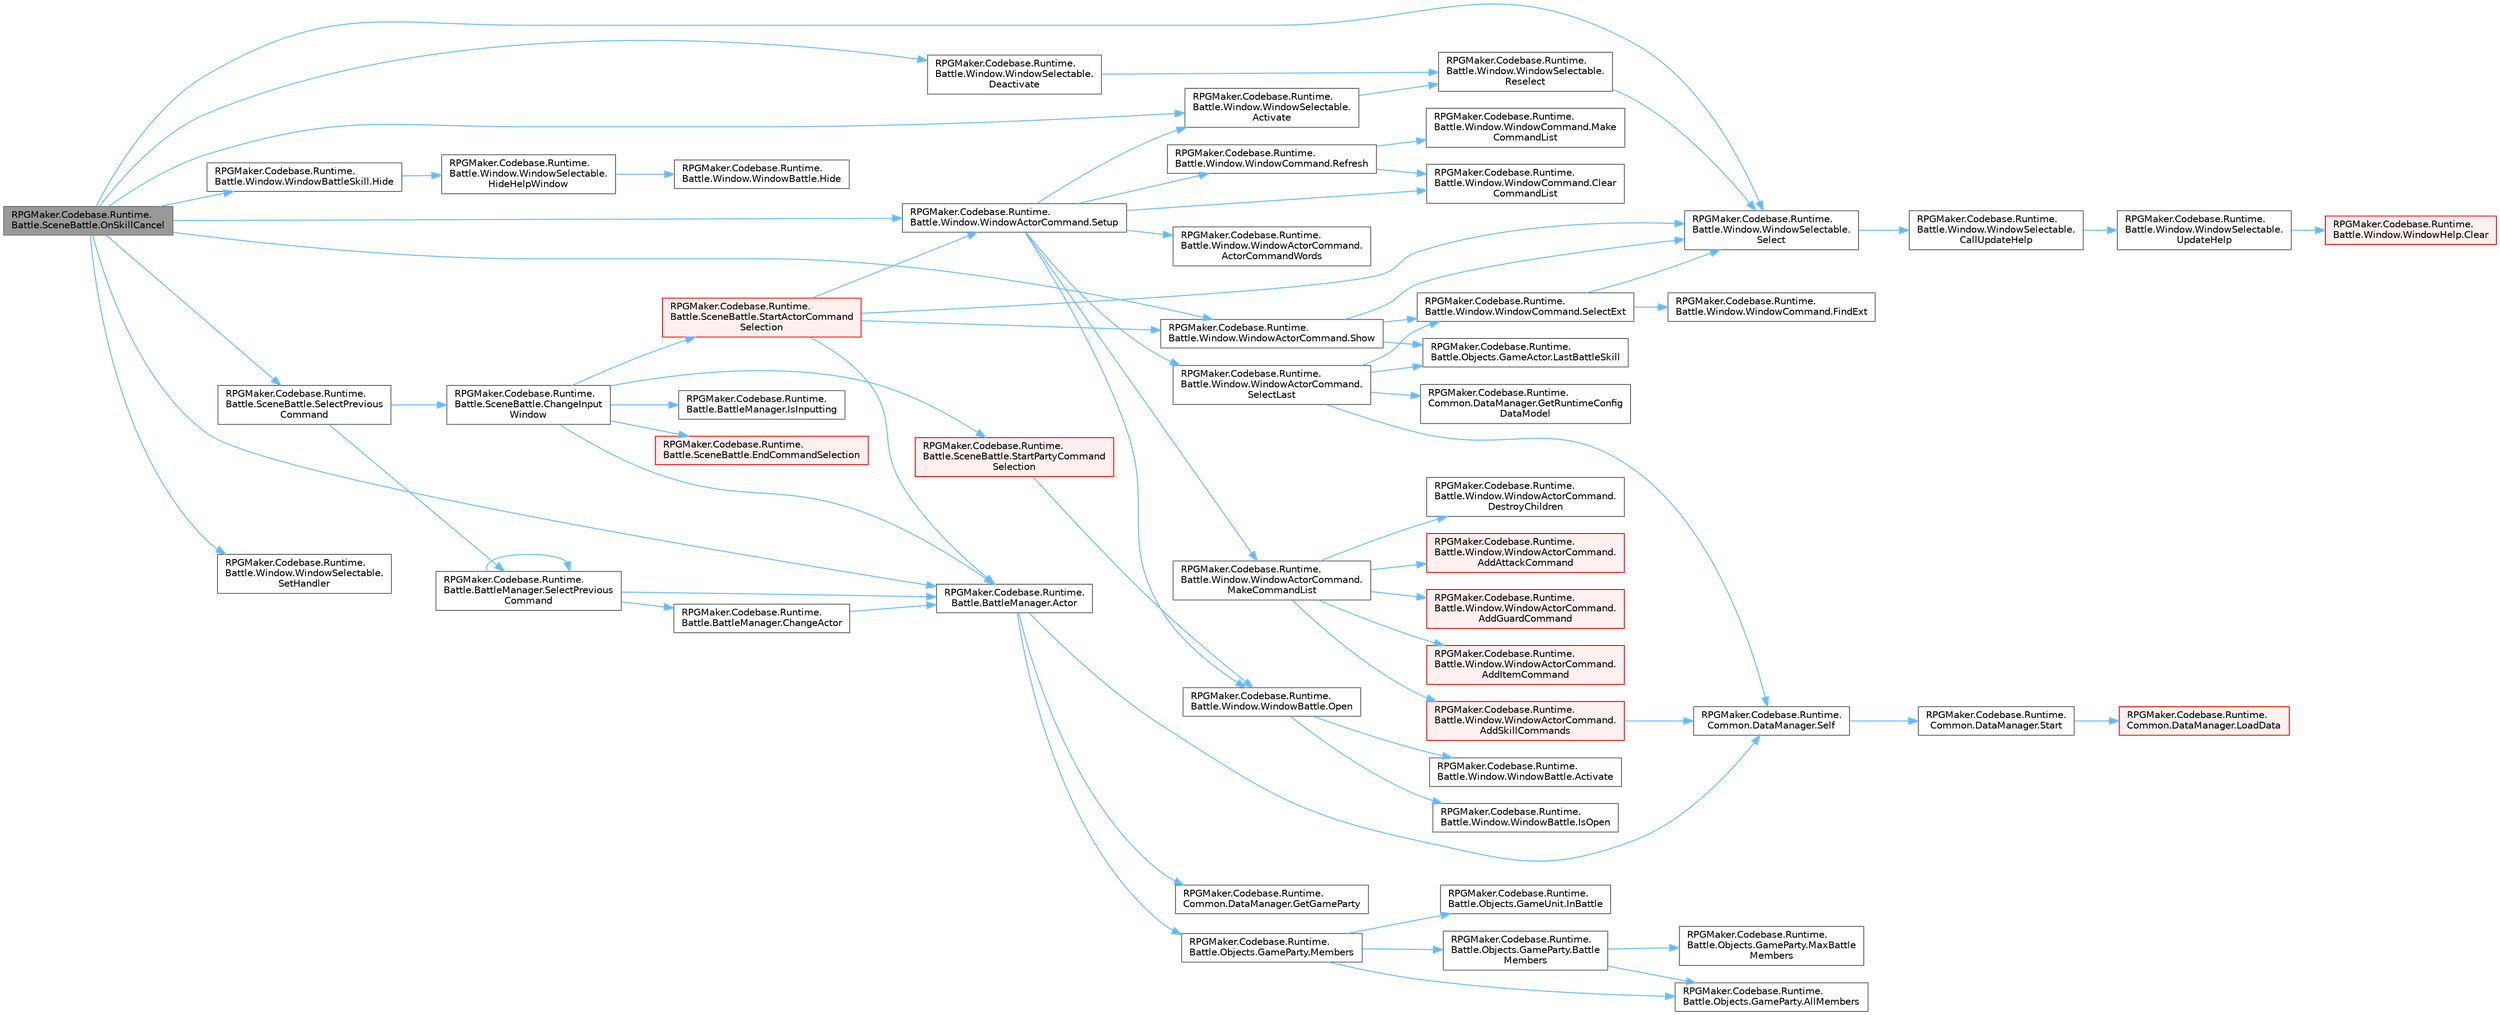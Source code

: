 digraph "RPGMaker.Codebase.Runtime.Battle.SceneBattle.OnSkillCancel"
{
 // LATEX_PDF_SIZE
  bgcolor="transparent";
  edge [fontname=Helvetica,fontsize=10,labelfontname=Helvetica,labelfontsize=10];
  node [fontname=Helvetica,fontsize=10,shape=box,height=0.2,width=0.4];
  rankdir="LR";
  Node1 [id="Node000001",label="RPGMaker.Codebase.Runtime.\lBattle.SceneBattle.OnSkillCancel",height=0.2,width=0.4,color="gray40", fillcolor="grey60", style="filled", fontcolor="black",tooltip="[スキル]ウィンドウで[キャンセル]が選択された時のハンドラ"];
  Node1 -> Node2 [id="edge1_Node000001_Node000002",color="steelblue1",style="solid",tooltip=" "];
  Node2 [id="Node000002",label="RPGMaker.Codebase.Runtime.\lBattle.Window.WindowSelectable.\lActivate",height=0.2,width=0.4,color="grey40", fillcolor="white", style="filled",URL="$dd/d48/class_r_p_g_maker_1_1_codebase_1_1_runtime_1_1_battle_1_1_window_1_1_window_selectable.html#a743b97a02e9931a22b9f22a0893b2131",tooltip="ウィンドウをアクティブにする"];
  Node2 -> Node3 [id="edge2_Node000002_Node000003",color="steelblue1",style="solid",tooltip=" "];
  Node3 [id="Node000003",label="RPGMaker.Codebase.Runtime.\lBattle.Window.WindowSelectable.\lReselect",height=0.2,width=0.4,color="grey40", fillcolor="white", style="filled",URL="$dd/d48/class_r_p_g_maker_1_1_codebase_1_1_runtime_1_1_battle_1_1_window_1_1_window_selectable.html#af7568e15ea2da07d708c1563466b47e7",tooltip="項目の再選択"];
  Node3 -> Node4 [id="edge3_Node000003_Node000004",color="steelblue1",style="solid",tooltip=" "];
  Node4 [id="Node000004",label="RPGMaker.Codebase.Runtime.\lBattle.Window.WindowSelectable.\lSelect",height=0.2,width=0.4,color="grey40", fillcolor="white", style="filled",URL="$dd/d48/class_r_p_g_maker_1_1_codebase_1_1_runtime_1_1_battle_1_1_window_1_1_window_selectable.html#a8ba5cef6de0c004bbfa758250e4d8c1c",tooltip="指定した番号の項目を選択"];
  Node4 -> Node5 [id="edge4_Node000004_Node000005",color="steelblue1",style="solid",tooltip=" "];
  Node5 [id="Node000005",label="RPGMaker.Codebase.Runtime.\lBattle.Window.WindowSelectable.\lCallUpdateHelp",height=0.2,width=0.4,color="grey40", fillcolor="white", style="filled",URL="$dd/d48/class_r_p_g_maker_1_1_codebase_1_1_runtime_1_1_battle_1_1_window_1_1_window_selectable.html#a6f1a9097d848624fce0bbec107eb9964",tooltip="ヘルプのアップデートを呼ぶ"];
  Node5 -> Node6 [id="edge5_Node000005_Node000006",color="steelblue1",style="solid",tooltip=" "];
  Node6 [id="Node000006",label="RPGMaker.Codebase.Runtime.\lBattle.Window.WindowSelectable.\lUpdateHelp",height=0.2,width=0.4,color="grey40", fillcolor="white", style="filled",URL="$dd/d48/class_r_p_g_maker_1_1_codebase_1_1_runtime_1_1_battle_1_1_window_1_1_window_selectable.html#a15953e39b7c68d748b8b8fc7e17624b8",tooltip="ヘルプウィンドウをアップデート"];
  Node6 -> Node7 [id="edge6_Node000006_Node000007",color="steelblue1",style="solid",tooltip=" "];
  Node7 [id="Node000007",label="RPGMaker.Codebase.Runtime.\lBattle.Window.WindowHelp.Clear",height=0.2,width=0.4,color="red", fillcolor="#FFF0F0", style="filled",URL="$d6/d64/class_r_p_g_maker_1_1_codebase_1_1_runtime_1_1_battle_1_1_window_1_1_window_help.html#a06800e39de3fa92a88bd5dace09c485e",tooltip="文字の消去"];
  Node1 -> Node10 [id="edge7_Node000001_Node000010",color="steelblue1",style="solid",tooltip=" "];
  Node10 [id="Node000010",label="RPGMaker.Codebase.Runtime.\lBattle.BattleManager.Actor",height=0.2,width=0.4,color="grey40", fillcolor="white", style="filled",URL="$d3/d0c/class_r_p_g_maker_1_1_codebase_1_1_runtime_1_1_battle_1_1_battle_manager.html#af748afa09d64d252aac59c45f02b5a34",tooltip="アクターを返す"];
  Node10 -> Node11 [id="edge8_Node000010_Node000011",color="steelblue1",style="solid",tooltip=" "];
  Node11 [id="Node000011",label="RPGMaker.Codebase.Runtime.\lCommon.DataManager.GetGameParty",height=0.2,width=0.4,color="grey40", fillcolor="white", style="filled",URL="$d5/d08/class_r_p_g_maker_1_1_codebase_1_1_runtime_1_1_common_1_1_data_manager.html#a51ad2669c15aba611fa704eb84001f8c",tooltip=" "];
  Node10 -> Node12 [id="edge9_Node000010_Node000012",color="steelblue1",style="solid",tooltip=" "];
  Node12 [id="Node000012",label="RPGMaker.Codebase.Runtime.\lBattle.Objects.GameParty.Members",height=0.2,width=0.4,color="grey40", fillcolor="white", style="filled",URL="$d7/db3/class_r_p_g_maker_1_1_codebase_1_1_runtime_1_1_battle_1_1_objects_1_1_game_party.html#ae6820419564b17670564aad1bf41ff29",tooltip="戦闘中のバトラー生死問わず全て配列で返す"];
  Node12 -> Node13 [id="edge10_Node000012_Node000013",color="steelblue1",style="solid",tooltip=" "];
  Node13 [id="Node000013",label="RPGMaker.Codebase.Runtime.\lBattle.Objects.GameParty.AllMembers",height=0.2,width=0.4,color="grey40", fillcolor="white", style="filled",URL="$d7/db3/class_r_p_g_maker_1_1_codebase_1_1_runtime_1_1_battle_1_1_objects_1_1_game_party.html#a5ddba874c7edcee24070edc19331f21b",tooltip="パーティの全アクターを配列で返す"];
  Node12 -> Node14 [id="edge11_Node000012_Node000014",color="steelblue1",style="solid",tooltip=" "];
  Node14 [id="Node000014",label="RPGMaker.Codebase.Runtime.\lBattle.Objects.GameParty.Battle\lMembers",height=0.2,width=0.4,color="grey40", fillcolor="white", style="filled",URL="$d7/db3/class_r_p_g_maker_1_1_codebase_1_1_runtime_1_1_battle_1_1_objects_1_1_game_party.html#ac5ac2ccd4638ad18d4033b71c57ba156",tooltip="戦闘に参加する全アクターを配列で返す"];
  Node14 -> Node13 [id="edge12_Node000014_Node000013",color="steelblue1",style="solid",tooltip=" "];
  Node14 -> Node15 [id="edge13_Node000014_Node000015",color="steelblue1",style="solid",tooltip=" "];
  Node15 [id="Node000015",label="RPGMaker.Codebase.Runtime.\lBattle.Objects.GameParty.MaxBattle\lMembers",height=0.2,width=0.4,color="grey40", fillcolor="white", style="filled",URL="$d7/db3/class_r_p_g_maker_1_1_codebase_1_1_runtime_1_1_battle_1_1_objects_1_1_game_party.html#ad6fe33d8881f2757ddfab1ca1d2a595b",tooltip="戦闘参加メンバーの最大数(規定値:4)を返す"];
  Node12 -> Node16 [id="edge14_Node000012_Node000016",color="steelblue1",style="solid",tooltip=" "];
  Node16 [id="Node000016",label="RPGMaker.Codebase.Runtime.\lBattle.Objects.GameUnit.InBattle",height=0.2,width=0.4,color="grey40", fillcolor="white", style="filled",URL="$d5/dd1/class_r_p_g_maker_1_1_codebase_1_1_runtime_1_1_battle_1_1_objects_1_1_game_unit.html#a47931877561eb635d2604bb942faf61b",tooltip="戦闘中か"];
  Node10 -> Node17 [id="edge15_Node000010_Node000017",color="steelblue1",style="solid",tooltip=" "];
  Node17 [id="Node000017",label="RPGMaker.Codebase.Runtime.\lCommon.DataManager.Self",height=0.2,width=0.4,color="grey40", fillcolor="white", style="filled",URL="$d5/d08/class_r_p_g_maker_1_1_codebase_1_1_runtime_1_1_common_1_1_data_manager.html#a8f0a40fd71fe0a873d1905e106299934",tooltip=" "];
  Node17 -> Node18 [id="edge16_Node000017_Node000018",color="steelblue1",style="solid",tooltip=" "];
  Node18 [id="Node000018",label="RPGMaker.Codebase.Runtime.\lCommon.DataManager.Start",height=0.2,width=0.4,color="grey40", fillcolor="white", style="filled",URL="$d5/d08/class_r_p_g_maker_1_1_codebase_1_1_runtime_1_1_common_1_1_data_manager.html#ace8f5b29b336a071e6383ecdbe0f85c5",tooltip=" "];
  Node18 -> Node19 [id="edge17_Node000018_Node000019",color="steelblue1",style="solid",tooltip=" "];
  Node19 [id="Node000019",label="RPGMaker.Codebase.Runtime.\lCommon.DataManager.LoadData",height=0.2,width=0.4,color="red", fillcolor="#FFF0F0", style="filled",URL="$d5/d08/class_r_p_g_maker_1_1_codebase_1_1_runtime_1_1_common_1_1_data_manager.html#a42e1175b0a1dc3a225503e007043dc86",tooltip=" "];
  Node1 -> Node55 [id="edge18_Node000001_Node000055",color="steelblue1",style="solid",tooltip=" "];
  Node55 [id="Node000055",label="RPGMaker.Codebase.Runtime.\lBattle.Window.WindowSelectable.\lDeactivate",height=0.2,width=0.4,color="grey40", fillcolor="white", style="filled",URL="$dd/d48/class_r_p_g_maker_1_1_codebase_1_1_runtime_1_1_battle_1_1_window_1_1_window_selectable.html#a24e507f191e38d818b8b39d33054e689",tooltip="非アクティブにする"];
  Node55 -> Node3 [id="edge19_Node000055_Node000003",color="steelblue1",style="solid",tooltip=" "];
  Node1 -> Node56 [id="edge20_Node000001_Node000056",color="steelblue1",style="solid",tooltip=" "];
  Node56 [id="Node000056",label="RPGMaker.Codebase.Runtime.\lBattle.Window.WindowBattleSkill.Hide",height=0.2,width=0.4,color="grey40", fillcolor="white", style="filled",URL="$d4/d31/class_r_p_g_maker_1_1_codebase_1_1_runtime_1_1_battle_1_1_window_1_1_window_battle_skill.html#a6d5730315947c3ff6e171c340033f895",tooltip="ウィンドウを非表示(閉じるわけではない)"];
  Node56 -> Node57 [id="edge21_Node000056_Node000057",color="steelblue1",style="solid",tooltip=" "];
  Node57 [id="Node000057",label="RPGMaker.Codebase.Runtime.\lBattle.Window.WindowSelectable.\lHideHelpWindow",height=0.2,width=0.4,color="grey40", fillcolor="white", style="filled",URL="$dd/d48/class_r_p_g_maker_1_1_codebase_1_1_runtime_1_1_battle_1_1_window_1_1_window_selectable.html#a78c659061f65b01825f01ae0040b1457",tooltip="ヘルプウィンドウを非表示"];
  Node57 -> Node58 [id="edge22_Node000057_Node000058",color="steelblue1",style="solid",tooltip=" "];
  Node58 [id="Node000058",label="RPGMaker.Codebase.Runtime.\lBattle.Window.WindowBattle.Hide",height=0.2,width=0.4,color="grey40", fillcolor="white", style="filled",URL="$d1/d3a/class_r_p_g_maker_1_1_codebase_1_1_runtime_1_1_battle_1_1_window_1_1_window_battle.html#a9d17ffa21af7ce8e1ff44396e7e27078",tooltip="ウィンドウを非表示(閉じるわけではない)"];
  Node1 -> Node4 [id="edge23_Node000001_Node000004",color="steelblue1",style="solid",tooltip=" "];
  Node1 -> Node59 [id="edge24_Node000001_Node000059",color="steelblue1",style="solid",tooltip=" "];
  Node59 [id="Node000059",label="RPGMaker.Codebase.Runtime.\lBattle.SceneBattle.SelectPrevious\lCommand",height=0.2,width=0.4,color="grey40", fillcolor="white", style="filled",URL="$dd/d83/class_r_p_g_maker_1_1_codebase_1_1_runtime_1_1_battle_1_1_scene_battle.html#ae66c1bae9ae74ecbb99d3af5856d8cbc",tooltip="ひとつ前のコマンドを選択"];
  Node59 -> Node60 [id="edge25_Node000059_Node000060",color="steelblue1",style="solid",tooltip=" "];
  Node60 [id="Node000060",label="RPGMaker.Codebase.Runtime.\lBattle.SceneBattle.ChangeInput\lWindow",height=0.2,width=0.4,color="grey40", fillcolor="white", style="filled",URL="$dd/d83/class_r_p_g_maker_1_1_codebase_1_1_runtime_1_1_battle_1_1_scene_battle.html#af9ea7537c5f6dcfd13cb79e50c5a680c",tooltip="[パーティ]か[アクター]のコマンドウィンドウの選択、非選択を状態に応じて切り替え"];
  Node60 -> Node10 [id="edge26_Node000060_Node000010",color="steelblue1",style="solid",tooltip=" "];
  Node60 -> Node61 [id="edge27_Node000060_Node000061",color="steelblue1",style="solid",tooltip=" "];
  Node61 [id="Node000061",label="RPGMaker.Codebase.Runtime.\lBattle.SceneBattle.EndCommandSelection",height=0.2,width=0.4,color="red", fillcolor="#FFF0F0", style="filled",URL="$dd/d83/class_r_p_g_maker_1_1_codebase_1_1_runtime_1_1_battle_1_1_scene_battle.html#affafb7b742050989eda4fb190fb90a17",tooltip="コマンド選択の終了処理"];
  Node60 -> Node72 [id="edge28_Node000060_Node000072",color="steelblue1",style="solid",tooltip=" "];
  Node72 [id="Node000072",label="RPGMaker.Codebase.Runtime.\lBattle.BattleManager.IsInputting",height=0.2,width=0.4,color="grey40", fillcolor="white", style="filled",URL="$d3/d0c/class_r_p_g_maker_1_1_codebase_1_1_runtime_1_1_battle_1_1_battle_manager.html#a8accff5d890005d2168fa1529df97355",tooltip="入力中か"];
  Node60 -> Node73 [id="edge29_Node000060_Node000073",color="steelblue1",style="solid",tooltip=" "];
  Node73 [id="Node000073",label="RPGMaker.Codebase.Runtime.\lBattle.SceneBattle.StartActorCommand\lSelection",height=0.2,width=0.4,color="red", fillcolor="#FFF0F0", style="filled",URL="$dd/d83/class_r_p_g_maker_1_1_codebase_1_1_runtime_1_1_battle_1_1_scene_battle.html#a3f66aa45a944ad066eab9284925cac95",tooltip="[アクター]コマンドの選択開始"];
  Node73 -> Node10 [id="edge30_Node000073_Node000010",color="steelblue1",style="solid",tooltip=" "];
  Node73 -> Node4 [id="edge31_Node000073_Node000004",color="steelblue1",style="solid",tooltip=" "];
  Node73 -> Node75 [id="edge32_Node000073_Node000075",color="steelblue1",style="solid",tooltip=" "];
  Node75 [id="Node000075",label="RPGMaker.Codebase.Runtime.\lBattle.Window.WindowActorCommand.Setup",height=0.2,width=0.4,color="grey40", fillcolor="white", style="filled",URL="$d3/d67/class_r_p_g_maker_1_1_codebase_1_1_runtime_1_1_battle_1_1_window_1_1_window_actor_command.html#a29645d392f9d4cc293c0e65bd0c7045b",tooltip="指定アクターのコマンドを設定"];
  Node75 -> Node2 [id="edge33_Node000075_Node000002",color="steelblue1",style="solid",tooltip=" "];
  Node75 -> Node76 [id="edge34_Node000075_Node000076",color="steelblue1",style="solid",tooltip=" "];
  Node76 [id="Node000076",label="RPGMaker.Codebase.Runtime.\lBattle.Window.WindowActorCommand.\lActorCommandWords",height=0.2,width=0.4,color="grey40", fillcolor="white", style="filled",URL="$d3/d67/class_r_p_g_maker_1_1_codebase_1_1_runtime_1_1_battle_1_1_window_1_1_window_actor_command.html#a53b27251a4f38b86e2caf105a5e1517a",tooltip="各コマンドのローカライズ"];
  Node75 -> Node77 [id="edge35_Node000075_Node000077",color="steelblue1",style="solid",tooltip=" "];
  Node77 [id="Node000077",label="RPGMaker.Codebase.Runtime.\lBattle.Window.WindowCommand.Clear\lCommandList",height=0.2,width=0.4,color="grey40", fillcolor="white", style="filled",URL="$da/dbf/class_r_p_g_maker_1_1_codebase_1_1_runtime_1_1_battle_1_1_window_1_1_window_command.html#a6ac9575656a559581c0b10a0c50d8bbd",tooltip="リストの初期化"];
  Node75 -> Node78 [id="edge36_Node000075_Node000078",color="steelblue1",style="solid",tooltip=" "];
  Node78 [id="Node000078",label="RPGMaker.Codebase.Runtime.\lBattle.Window.WindowActorCommand.\lMakeCommandList",height=0.2,width=0.4,color="grey40", fillcolor="white", style="filled",URL="$d3/d67/class_r_p_g_maker_1_1_codebase_1_1_runtime_1_1_battle_1_1_window_1_1_window_actor_command.html#a298dd0d3f28c993adc12e6822748ec38",tooltip="メニューに全項目を追加。 個々の追加は addCommand で行っている"];
  Node78 -> Node79 [id="edge37_Node000078_Node000079",color="steelblue1",style="solid",tooltip=" "];
  Node79 [id="Node000079",label="RPGMaker.Codebase.Runtime.\lBattle.Window.WindowActorCommand.\lAddAttackCommand",height=0.2,width=0.4,color="red", fillcolor="#FFF0F0", style="filled",URL="$d3/d67/class_r_p_g_maker_1_1_codebase_1_1_runtime_1_1_battle_1_1_window_1_1_window_actor_command.html#a4ef3db7e9a38abc4427af10ec572647c",tooltip="[攻撃]コマンドを追加"];
  Node78 -> Node112 [id="edge38_Node000078_Node000112",color="steelblue1",style="solid",tooltip=" "];
  Node112 [id="Node000112",label="RPGMaker.Codebase.Runtime.\lBattle.Window.WindowActorCommand.\lAddGuardCommand",height=0.2,width=0.4,color="red", fillcolor="#FFF0F0", style="filled",URL="$d3/d67/class_r_p_g_maker_1_1_codebase_1_1_runtime_1_1_battle_1_1_window_1_1_window_actor_command.html#a6d117e90b15fa8e5f946d575b851ab93",tooltip="[防御]コマンドを追加"];
  Node78 -> Node114 [id="edge39_Node000078_Node000114",color="steelblue1",style="solid",tooltip=" "];
  Node114 [id="Node000114",label="RPGMaker.Codebase.Runtime.\lBattle.Window.WindowActorCommand.\lAddItemCommand",height=0.2,width=0.4,color="red", fillcolor="#FFF0F0", style="filled",URL="$d3/d67/class_r_p_g_maker_1_1_codebase_1_1_runtime_1_1_battle_1_1_window_1_1_window_actor_command.html#a6ad6d34477d05c760b4fe4d7f10c597a",tooltip="[アイテム]コマンドを追加"];
  Node78 -> Node115 [id="edge40_Node000078_Node000115",color="steelblue1",style="solid",tooltip=" "];
  Node115 [id="Node000115",label="RPGMaker.Codebase.Runtime.\lBattle.Window.WindowActorCommand.\lAddSkillCommands",height=0.2,width=0.4,color="red", fillcolor="#FFF0F0", style="filled",URL="$d3/d67/class_r_p_g_maker_1_1_codebase_1_1_runtime_1_1_battle_1_1_window_1_1_window_actor_command.html#aa51ed548df5ac86e06303f5d3a6671c1",tooltip="[スキル]コマンドを追加"];
  Node115 -> Node17 [id="edge41_Node000115_Node000017",color="steelblue1",style="solid",tooltip=" "];
  Node78 -> Node118 [id="edge42_Node000078_Node000118",color="steelblue1",style="solid",tooltip=" "];
  Node118 [id="Node000118",label="RPGMaker.Codebase.Runtime.\lBattle.Window.WindowActorCommand.\lDestroyChildren",height=0.2,width=0.4,color="grey40", fillcolor="white", style="filled",URL="$d3/d67/class_r_p_g_maker_1_1_codebase_1_1_runtime_1_1_battle_1_1_window_1_1_window_actor_command.html#a77263e48a69323ef13ce22b23c23f609",tooltip=" "];
  Node75 -> Node119 [id="edge43_Node000075_Node000119",color="steelblue1",style="solid",tooltip=" "];
  Node119 [id="Node000119",label="RPGMaker.Codebase.Runtime.\lBattle.Window.WindowBattle.Open",height=0.2,width=0.4,color="grey40", fillcolor="white", style="filled",URL="$d1/d3a/class_r_p_g_maker_1_1_codebase_1_1_runtime_1_1_battle_1_1_window_1_1_window_battle.html#a4145c2e26a271a5610193c0fb97e880b",tooltip="ウィンドウを開く"];
  Node119 -> Node120 [id="edge44_Node000119_Node000120",color="steelblue1",style="solid",tooltip=" "];
  Node120 [id="Node000120",label="RPGMaker.Codebase.Runtime.\lBattle.Window.WindowBattle.Activate",height=0.2,width=0.4,color="grey40", fillcolor="white", style="filled",URL="$d1/d3a/class_r_p_g_maker_1_1_codebase_1_1_runtime_1_1_battle_1_1_window_1_1_window_battle.html#a5122bcb16ca5eb4b00724e77b5059be5",tooltip="ウィンドウをアクティブにする"];
  Node119 -> Node121 [id="edge45_Node000119_Node000121",color="steelblue1",style="solid",tooltip=" "];
  Node121 [id="Node000121",label="RPGMaker.Codebase.Runtime.\lBattle.Window.WindowBattle.IsOpen",height=0.2,width=0.4,color="grey40", fillcolor="white", style="filled",URL="$d1/d3a/class_r_p_g_maker_1_1_codebase_1_1_runtime_1_1_battle_1_1_window_1_1_window_battle.html#ade49f2962fda60f1ad6c83617a2c9414",tooltip="ウィンドウが完全に開いているか"];
  Node75 -> Node122 [id="edge46_Node000075_Node000122",color="steelblue1",style="solid",tooltip=" "];
  Node122 [id="Node000122",label="RPGMaker.Codebase.Runtime.\lBattle.Window.WindowCommand.Refresh",height=0.2,width=0.4,color="grey40", fillcolor="white", style="filled",URL="$da/dbf/class_r_p_g_maker_1_1_codebase_1_1_runtime_1_1_battle_1_1_window_1_1_window_command.html#a0f3c71918f1cf4ea97e53073243d0e64",tooltip="コンテンツの再描画"];
  Node122 -> Node77 [id="edge47_Node000122_Node000077",color="steelblue1",style="solid",tooltip=" "];
  Node122 -> Node123 [id="edge48_Node000122_Node000123",color="steelblue1",style="solid",tooltip=" "];
  Node123 [id="Node000123",label="RPGMaker.Codebase.Runtime.\lBattle.Window.WindowCommand.Make\lCommandList",height=0.2,width=0.4,color="grey40", fillcolor="white", style="filled",URL="$da/dbf/class_r_p_g_maker_1_1_codebase_1_1_runtime_1_1_battle_1_1_window_1_1_window_command.html#aacec2e5a509db5632854404f2d42ce2d",tooltip="メニューに全項目を追加。 個々の追加は addCommand で行っている"];
  Node75 -> Node124 [id="edge49_Node000075_Node000124",color="steelblue1",style="solid",tooltip=" "];
  Node124 [id="Node000124",label="RPGMaker.Codebase.Runtime.\lBattle.Window.WindowActorCommand.\lSelectLast",height=0.2,width=0.4,color="grey40", fillcolor="white", style="filled",URL="$d3/d67/class_r_p_g_maker_1_1_codebase_1_1_runtime_1_1_battle_1_1_window_1_1_window_actor_command.html#a65f8e8100cb3001f8cb02f8fab1780c6",tooltip="前に選択した項目を選択"];
  Node124 -> Node125 [id="edge50_Node000124_Node000125",color="steelblue1",style="solid",tooltip=" "];
  Node125 [id="Node000125",label="RPGMaker.Codebase.Runtime.\lCommon.DataManager.GetRuntimeConfig\lDataModel",height=0.2,width=0.4,color="grey40", fillcolor="white", style="filled",URL="$d5/d08/class_r_p_g_maker_1_1_codebase_1_1_runtime_1_1_common_1_1_data_manager.html#a0a2ffc641c2e2cb5de6540b100272aa5",tooltip=" "];
  Node124 -> Node126 [id="edge51_Node000124_Node000126",color="steelblue1",style="solid",tooltip=" "];
  Node126 [id="Node000126",label="RPGMaker.Codebase.Runtime.\lBattle.Objects.GameActor.LastBattleSkill",height=0.2,width=0.4,color="grey40", fillcolor="white", style="filled",URL="$db/dfc/class_r_p_g_maker_1_1_codebase_1_1_runtime_1_1_battle_1_1_objects_1_1_game_actor.html#acd8163cf89030ea84b9274d623fbf32b",tooltip="😁 最後の戦闘スキルを返す"];
  Node124 -> Node127 [id="edge52_Node000124_Node000127",color="steelblue1",style="solid",tooltip=" "];
  Node127 [id="Node000127",label="RPGMaker.Codebase.Runtime.\lBattle.Window.WindowCommand.SelectExt",height=0.2,width=0.4,color="grey40", fillcolor="white", style="filled",URL="$da/dbf/class_r_p_g_maker_1_1_codebase_1_1_runtime_1_1_battle_1_1_window_1_1_window_command.html#ac4b78d76debf8657174457460940db2f",tooltip="指定した追加情報に従ってコマンド項目を選択"];
  Node127 -> Node128 [id="edge53_Node000127_Node000128",color="steelblue1",style="solid",tooltip=" "];
  Node128 [id="Node000128",label="RPGMaker.Codebase.Runtime.\lBattle.Window.WindowCommand.FindExt",height=0.2,width=0.4,color="grey40", fillcolor="white", style="filled",URL="$da/dbf/class_r_p_g_maker_1_1_codebase_1_1_runtime_1_1_battle_1_1_window_1_1_window_command.html#a7773fa259c75ea075e2a8307c67da365",tooltip="指定した追加情報を持ったコマンド項目の番号を返す"];
  Node127 -> Node4 [id="edge54_Node000127_Node000004",color="steelblue1",style="solid",tooltip=" "];
  Node124 -> Node17 [id="edge55_Node000124_Node000017",color="steelblue1",style="solid",tooltip=" "];
  Node73 -> Node129 [id="edge56_Node000073_Node000129",color="steelblue1",style="solid",tooltip=" "];
  Node129 [id="Node000129",label="RPGMaker.Codebase.Runtime.\lBattle.Window.WindowActorCommand.Show",height=0.2,width=0.4,color="grey40", fillcolor="white", style="filled",URL="$d3/d67/class_r_p_g_maker_1_1_codebase_1_1_runtime_1_1_battle_1_1_window_1_1_window_actor_command.html#aa4a753b56c8a2d6084cd912b1135d6a5",tooltip="ウィンドウを表示"];
  Node129 -> Node126 [id="edge57_Node000129_Node000126",color="steelblue1",style="solid",tooltip=" "];
  Node129 -> Node4 [id="edge58_Node000129_Node000004",color="steelblue1",style="solid",tooltip=" "];
  Node129 -> Node127 [id="edge59_Node000129_Node000127",color="steelblue1",style="solid",tooltip=" "];
  Node60 -> Node130 [id="edge60_Node000060_Node000130",color="steelblue1",style="solid",tooltip=" "];
  Node130 [id="Node000130",label="RPGMaker.Codebase.Runtime.\lBattle.SceneBattle.StartPartyCommand\lSelection",height=0.2,width=0.4,color="red", fillcolor="#FFF0F0", style="filled",URL="$dd/d83/class_r_p_g_maker_1_1_codebase_1_1_runtime_1_1_battle_1_1_scene_battle.html#acdbf5717da5a7afd88a2652c40f1ba61",tooltip="[パーティ]コマンドの選択開始"];
  Node130 -> Node119 [id="edge61_Node000130_Node000119",color="steelblue1",style="solid",tooltip=" "];
  Node59 -> Node142 [id="edge62_Node000059_Node000142",color="steelblue1",style="solid",tooltip=" "];
  Node142 [id="Node000142",label="RPGMaker.Codebase.Runtime.\lBattle.BattleManager.SelectPrevious\lCommand",height=0.2,width=0.4,color="grey40", fillcolor="white", style="filled",URL="$d3/d0c/class_r_p_g_maker_1_1_codebase_1_1_runtime_1_1_battle_1_1_battle_manager.html#ad5bee0e311a7bf7fe5352e42aac9a480",tooltip="ひとつ前のコマンドを選択"];
  Node142 -> Node10 [id="edge63_Node000142_Node000010",color="steelblue1",style="solid",tooltip=" "];
  Node142 -> Node143 [id="edge64_Node000142_Node000143",color="steelblue1",style="solid",tooltip=" "];
  Node143 [id="Node000143",label="RPGMaker.Codebase.Runtime.\lBattle.BattleManager.ChangeActor",height=0.2,width=0.4,color="grey40", fillcolor="white", style="filled",URL="$d3/d0c/class_r_p_g_maker_1_1_codebase_1_1_runtime_1_1_battle_1_1_battle_manager.html#a32c76eab483ba48335e6e21931d7432d",tooltip="アクターの変更"];
  Node143 -> Node10 [id="edge65_Node000143_Node000010",color="steelblue1",style="solid",tooltip=" "];
  Node142 -> Node142 [id="edge66_Node000142_Node000142",color="steelblue1",style="solid",tooltip=" "];
  Node1 -> Node144 [id="edge67_Node000001_Node000144",color="steelblue1",style="solid",tooltip=" "];
  Node144 [id="Node000144",label="RPGMaker.Codebase.Runtime.\lBattle.Window.WindowSelectable.\lSetHandler",height=0.2,width=0.4,color="grey40", fillcolor="white", style="filled",URL="$dd/d48/class_r_p_g_maker_1_1_codebase_1_1_runtime_1_1_battle_1_1_window_1_1_window_selectable.html#af5beeb33511e97477fe8ca1e2391c93a",tooltip="ハンドラを設定"];
  Node1 -> Node75 [id="edge68_Node000001_Node000075",color="steelblue1",style="solid",tooltip=" "];
  Node1 -> Node129 [id="edge69_Node000001_Node000129",color="steelblue1",style="solid",tooltip=" "];
}
